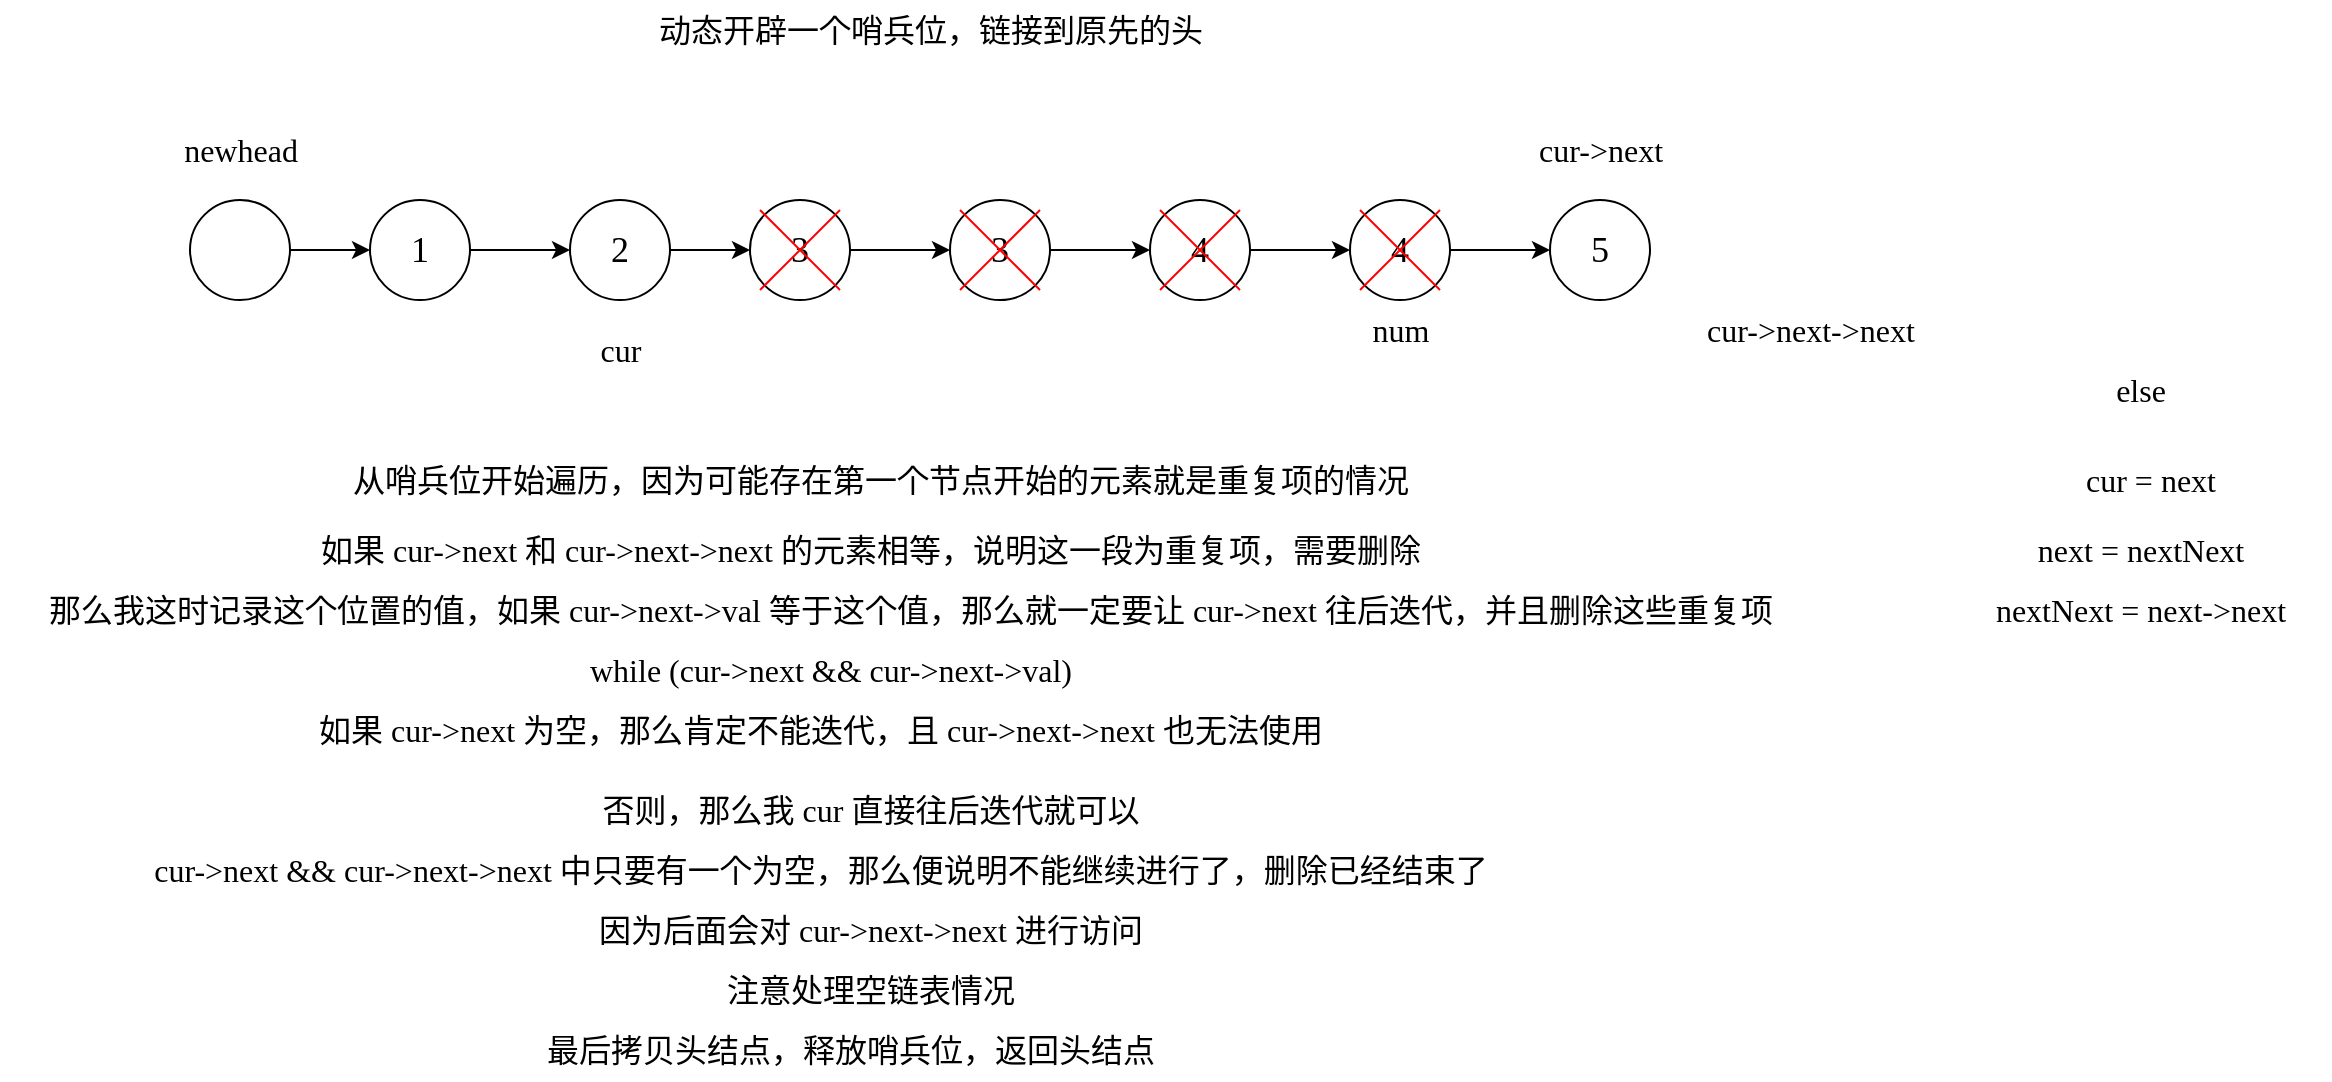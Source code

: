 <mxfile version="20.2.3" type="device"><diagram id="JqE-ApV0PKGKL6nMC_7_" name="第 1 页"><mxGraphModel dx="2938" dy="649" grid="1" gridSize="10" guides="1" tooltips="1" connect="1" arrows="1" fold="1" page="1" pageScale="1" pageWidth="1900" pageHeight="5000" math="0" shadow="0"><root><mxCell id="0"/><mxCell id="1" parent="0"/><mxCell id="q554o3bbng87_7iE9nYt-7" value="" style="edgeStyle=orthogonalEdgeStyle;rounded=0;orthogonalLoop=1;jettySize=auto;html=1;fontFamily=Comic Sans MS;" edge="1" parent="1" source="q554o3bbng87_7iE9nYt-1" target="q554o3bbng87_7iE9nYt-2"><mxGeometry relative="1" as="geometry"/></mxCell><mxCell id="q554o3bbng87_7iE9nYt-1" value="1" style="ellipse;whiteSpace=wrap;html=1;aspect=fixed;fontSize=18;fontFamily=Comic Sans MS;" vertex="1" parent="1"><mxGeometry x="170" y="240" width="50" height="50" as="geometry"/></mxCell><mxCell id="q554o3bbng87_7iE9nYt-8" value="" style="edgeStyle=orthogonalEdgeStyle;rounded=0;orthogonalLoop=1;jettySize=auto;html=1;fontFamily=Comic Sans MS;" edge="1" parent="1" source="q554o3bbng87_7iE9nYt-2" target="q554o3bbng87_7iE9nYt-3"><mxGeometry relative="1" as="geometry"/></mxCell><mxCell id="q554o3bbng87_7iE9nYt-2" value="2" style="ellipse;whiteSpace=wrap;html=1;aspect=fixed;fontSize=18;fontFamily=Comic Sans MS;" vertex="1" parent="1"><mxGeometry x="270" y="240" width="50" height="50" as="geometry"/></mxCell><mxCell id="q554o3bbng87_7iE9nYt-9" value="" style="edgeStyle=orthogonalEdgeStyle;rounded=0;orthogonalLoop=1;jettySize=auto;html=1;fontFamily=Comic Sans MS;" edge="1" parent="1" source="q554o3bbng87_7iE9nYt-3" target="q554o3bbng87_7iE9nYt-4"><mxGeometry relative="1" as="geometry"/></mxCell><mxCell id="q554o3bbng87_7iE9nYt-3" value="3" style="ellipse;whiteSpace=wrap;html=1;aspect=fixed;fontSize=18;fontFamily=Comic Sans MS;" vertex="1" parent="1"><mxGeometry x="360" y="240" width="50" height="50" as="geometry"/></mxCell><mxCell id="q554o3bbng87_7iE9nYt-10" value="" style="edgeStyle=orthogonalEdgeStyle;rounded=0;orthogonalLoop=1;jettySize=auto;html=1;fontFamily=Comic Sans MS;" edge="1" parent="1" source="q554o3bbng87_7iE9nYt-4" target="q554o3bbng87_7iE9nYt-5"><mxGeometry relative="1" as="geometry"/></mxCell><mxCell id="q554o3bbng87_7iE9nYt-4" value="3" style="ellipse;whiteSpace=wrap;html=1;aspect=fixed;fontSize=18;fontFamily=Comic Sans MS;" vertex="1" parent="1"><mxGeometry x="460" y="240" width="50" height="50" as="geometry"/></mxCell><mxCell id="q554o3bbng87_7iE9nYt-11" value="" style="edgeStyle=orthogonalEdgeStyle;rounded=0;orthogonalLoop=1;jettySize=auto;html=1;fontFamily=Comic Sans MS;" edge="1" parent="1" source="q554o3bbng87_7iE9nYt-5" target="q554o3bbng87_7iE9nYt-6"><mxGeometry relative="1" as="geometry"/></mxCell><mxCell id="q554o3bbng87_7iE9nYt-5" value="4" style="ellipse;whiteSpace=wrap;html=1;aspect=fixed;fontSize=18;fontFamily=Comic Sans MS;" vertex="1" parent="1"><mxGeometry x="560" y="240" width="50" height="50" as="geometry"/></mxCell><mxCell id="q554o3bbng87_7iE9nYt-13" value="" style="edgeStyle=orthogonalEdgeStyle;rounded=0;orthogonalLoop=1;jettySize=auto;html=1;fontFamily=Comic Sans MS;" edge="1" parent="1" source="q554o3bbng87_7iE9nYt-6" target="q554o3bbng87_7iE9nYt-12"><mxGeometry relative="1" as="geometry"/></mxCell><mxCell id="q554o3bbng87_7iE9nYt-6" value="4" style="ellipse;whiteSpace=wrap;html=1;aspect=fixed;fontSize=18;fontFamily=Comic Sans MS;" vertex="1" parent="1"><mxGeometry x="660" y="240" width="50" height="50" as="geometry"/></mxCell><mxCell id="q554o3bbng87_7iE9nYt-12" value="5" style="ellipse;whiteSpace=wrap;html=1;aspect=fixed;fontSize=18;fontFamily=Comic Sans MS;" vertex="1" parent="1"><mxGeometry x="760" y="240" width="50" height="50" as="geometry"/></mxCell><mxCell id="q554o3bbng87_7iE9nYt-14" value="&lt;font face=&quot;Comic Sans MS&quot; style=&quot;font-size: 16px;&quot;&gt;newhead&lt;/font&gt;" style="text;html=1;align=center;verticalAlign=middle;resizable=0;points=[];autosize=1;strokeColor=none;fillColor=none;" vertex="1" parent="1"><mxGeometry x="60" y="200" width="90" height="30" as="geometry"/></mxCell><mxCell id="q554o3bbng87_7iE9nYt-16" value="动态开辟一个哨兵位，链接到原先的头" style="text;html=1;align=center;verticalAlign=middle;resizable=0;points=[];autosize=1;strokeColor=none;fillColor=none;fontSize=16;fontFamily=Comic Sans MS;" vertex="1" parent="1"><mxGeometry x="300" y="140" width="300" height="30" as="geometry"/></mxCell><mxCell id="q554o3bbng87_7iE9nYt-42" value="" style="edgeStyle=orthogonalEdgeStyle;rounded=0;orthogonalLoop=1;jettySize=auto;html=1;fontFamily=Comic Sans MS;fontSize=16;" edge="1" parent="1" source="q554o3bbng87_7iE9nYt-41" target="q554o3bbng87_7iE9nYt-1"><mxGeometry relative="1" as="geometry"/></mxCell><mxCell id="q554o3bbng87_7iE9nYt-41" value="" style="ellipse;whiteSpace=wrap;html=1;aspect=fixed;fontSize=18;fontFamily=Comic Sans MS;" vertex="1" parent="1"><mxGeometry x="80" y="240" width="50" height="50" as="geometry"/></mxCell><mxCell id="q554o3bbng87_7iE9nYt-58" value="else" style="text;html=1;align=center;verticalAlign=middle;resizable=0;points=[];autosize=1;strokeColor=none;fillColor=none;fontSize=16;fontFamily=Comic Sans MS;" vertex="1" parent="1"><mxGeometry x="1030" y="320" width="50" height="30" as="geometry"/></mxCell><mxCell id="q554o3bbng87_7iE9nYt-59" value="cur = next" style="text;html=1;align=center;verticalAlign=middle;resizable=0;points=[];autosize=1;strokeColor=none;fillColor=none;fontSize=16;fontFamily=Comic Sans MS;" vertex="1" parent="1"><mxGeometry x="1010" y="365" width="100" height="30" as="geometry"/></mxCell><mxCell id="q554o3bbng87_7iE9nYt-60" value="next = nextNext" style="text;html=1;align=center;verticalAlign=middle;resizable=0;points=[];autosize=1;strokeColor=none;fillColor=none;fontSize=16;fontFamily=Comic Sans MS;" vertex="1" parent="1"><mxGeometry x="980" y="400" width="150" height="30" as="geometry"/></mxCell><mxCell id="q554o3bbng87_7iE9nYt-63" value="nextNext = next-&amp;gt;next" style="text;html=1;align=center;verticalAlign=middle;resizable=0;points=[];autosize=1;strokeColor=none;fillColor=none;fontSize=16;fontFamily=Comic Sans MS;" vertex="1" parent="1"><mxGeometry x="960" y="430" width="190" height="30" as="geometry"/></mxCell><mxCell id="q554o3bbng87_7iE9nYt-83" value="cur" style="text;html=1;align=center;verticalAlign=middle;resizable=0;points=[];autosize=1;strokeColor=none;fillColor=none;fontSize=16;fontFamily=Comic Sans MS;" vertex="1" parent="1"><mxGeometry x="270" y="300" width="50" height="30" as="geometry"/></mxCell><mxCell id="q554o3bbng87_7iE9nYt-84" value="cur-&amp;gt;next" style="text;html=1;align=center;verticalAlign=middle;resizable=0;points=[];autosize=1;strokeColor=none;fillColor=none;fontSize=16;fontFamily=Comic Sans MS;" vertex="1" parent="1"><mxGeometry x="740" y="200" width="90" height="30" as="geometry"/></mxCell><mxCell id="q554o3bbng87_7iE9nYt-85" value="cur-&amp;gt;next-&amp;gt;next" style="text;html=1;align=center;verticalAlign=middle;resizable=0;points=[];autosize=1;strokeColor=none;fillColor=none;fontSize=16;fontFamily=Comic Sans MS;" vertex="1" parent="1"><mxGeometry x="820" y="290" width="140" height="30" as="geometry"/></mxCell><mxCell id="q554o3bbng87_7iE9nYt-86" value="从哨兵位开始遍历，因为可能存在第一个节点开始的元素就是重复项的情况" style="text;html=1;align=center;verticalAlign=middle;resizable=0;points=[];autosize=1;strokeColor=none;fillColor=none;fontSize=16;fontFamily=Comic Sans MS;" vertex="1" parent="1"><mxGeometry x="150" y="365" width="550" height="30" as="geometry"/></mxCell><mxCell id="q554o3bbng87_7iE9nYt-87" value="如果 cur-&amp;gt;next 和 cur-&amp;gt;next-&amp;gt;next 的元素相等，说明这一段为重复项，需要删除" style="text;html=1;align=center;verticalAlign=middle;resizable=0;points=[];autosize=1;strokeColor=none;fillColor=none;fontSize=16;fontFamily=Comic Sans MS;" vertex="1" parent="1"><mxGeometry x="120" y="400" width="600" height="30" as="geometry"/></mxCell><mxCell id="q554o3bbng87_7iE9nYt-88" value="那么我这时记录这个位置的值，如果 cur-&amp;gt;next-&amp;gt;val 等于这个值，那么就一定要让 cur-&amp;gt;next 往后迭代，并且删除这些重复项" style="text;html=1;align=center;verticalAlign=middle;resizable=0;points=[];autosize=1;strokeColor=none;fillColor=none;fontSize=16;fontFamily=Comic Sans MS;" vertex="1" parent="1"><mxGeometry x="-15" y="430" width="910" height="30" as="geometry"/></mxCell><mxCell id="q554o3bbng87_7iE9nYt-89" value="否则，那么我 cur 直接往后迭代就可以" style="text;html=1;align=center;verticalAlign=middle;resizable=0;points=[];autosize=1;strokeColor=none;fillColor=none;fontSize=16;fontFamily=Comic Sans MS;" vertex="1" parent="1"><mxGeometry x="270" y="530" width="300" height="30" as="geometry"/></mxCell><mxCell id="q554o3bbng87_7iE9nYt-90" value="num" style="text;html=1;align=center;verticalAlign=middle;resizable=0;points=[];autosize=1;strokeColor=none;fillColor=none;fontSize=16;fontFamily=Comic Sans MS;" vertex="1" parent="1"><mxGeometry x="660" y="290" width="50" height="30" as="geometry"/></mxCell><mxCell id="q554o3bbng87_7iE9nYt-91" value="" style="endArrow=none;html=1;rounded=0;fontFamily=Comic Sans MS;fontSize=16;entryX=1;entryY=0;entryDx=0;entryDy=0;strokeColor=#FF0000;" edge="1" parent="1"><mxGeometry width="50" height="50" relative="1" as="geometry"><mxPoint x="365" y="285" as="sourcePoint"/><mxPoint x="405" y="245" as="targetPoint"/></mxGeometry></mxCell><mxCell id="q554o3bbng87_7iE9nYt-92" value="" style="endArrow=none;html=1;rounded=0;fontFamily=Comic Sans MS;fontSize=16;strokeColor=#FF0000;" edge="1" parent="1"><mxGeometry width="50" height="50" relative="1" as="geometry"><mxPoint x="365" y="245" as="sourcePoint"/><mxPoint x="405" y="285" as="targetPoint"/></mxGeometry></mxCell><mxCell id="q554o3bbng87_7iE9nYt-93" value="" style="endArrow=none;html=1;rounded=0;fontFamily=Comic Sans MS;fontSize=16;entryX=1;entryY=0;entryDx=0;entryDy=0;strokeColor=#FF0000;" edge="1" parent="1"><mxGeometry width="50" height="50" relative="1" as="geometry"><mxPoint x="465" y="285" as="sourcePoint"/><mxPoint x="505" y="245" as="targetPoint"/></mxGeometry></mxCell><mxCell id="q554o3bbng87_7iE9nYt-94" value="" style="endArrow=none;html=1;rounded=0;fontFamily=Comic Sans MS;fontSize=16;strokeColor=#FF0000;" edge="1" parent="1"><mxGeometry width="50" height="50" relative="1" as="geometry"><mxPoint x="465" y="245" as="sourcePoint"/><mxPoint x="505" y="285" as="targetPoint"/></mxGeometry></mxCell><mxCell id="q554o3bbng87_7iE9nYt-95" value="while (cur-&amp;gt;next &amp;amp;&amp;amp; cur-&amp;gt;next-&amp;gt;val)" style="text;html=1;align=center;verticalAlign=middle;resizable=0;points=[];autosize=1;strokeColor=none;fillColor=none;fontSize=16;fontFamily=Comic Sans MS;" vertex="1" parent="1"><mxGeometry x="260" y="460" width="280" height="30" as="geometry"/></mxCell><mxCell id="q554o3bbng87_7iE9nYt-96" value="如果 cur-&amp;gt;next 为空，那么肯定不能迭代，且 cur-&amp;gt;next-&amp;gt;next 也无法使用" style="text;html=1;align=center;verticalAlign=middle;resizable=0;points=[];autosize=1;strokeColor=none;fillColor=none;fontSize=16;fontFamily=Comic Sans MS;" vertex="1" parent="1"><mxGeometry x="120" y="490" width="550" height="30" as="geometry"/></mxCell><mxCell id="q554o3bbng87_7iE9nYt-97" value="" style="endArrow=none;html=1;rounded=0;fontFamily=Comic Sans MS;fontSize=16;entryX=1;entryY=0;entryDx=0;entryDy=0;strokeColor=#FF0000;" edge="1" parent="1"><mxGeometry width="50" height="50" relative="1" as="geometry"><mxPoint x="565" y="285" as="sourcePoint"/><mxPoint x="605" y="245" as="targetPoint"/></mxGeometry></mxCell><mxCell id="q554o3bbng87_7iE9nYt-98" value="" style="endArrow=none;html=1;rounded=0;fontFamily=Comic Sans MS;fontSize=16;strokeColor=#FF0000;" edge="1" parent="1"><mxGeometry width="50" height="50" relative="1" as="geometry"><mxPoint x="565" y="245" as="sourcePoint"/><mxPoint x="605" y="285" as="targetPoint"/></mxGeometry></mxCell><mxCell id="q554o3bbng87_7iE9nYt-99" value="" style="endArrow=none;html=1;rounded=0;fontFamily=Comic Sans MS;fontSize=16;entryX=1;entryY=0;entryDx=0;entryDy=0;strokeColor=#FF0000;" edge="1" parent="1"><mxGeometry width="50" height="50" relative="1" as="geometry"><mxPoint x="665" y="285" as="sourcePoint"/><mxPoint x="705" y="245" as="targetPoint"/></mxGeometry></mxCell><mxCell id="q554o3bbng87_7iE9nYt-100" value="" style="endArrow=none;html=1;rounded=0;fontFamily=Comic Sans MS;fontSize=16;strokeColor=#FF0000;" edge="1" parent="1"><mxGeometry width="50" height="50" relative="1" as="geometry"><mxPoint x="665" y="245" as="sourcePoint"/><mxPoint x="705" y="285" as="targetPoint"/></mxGeometry></mxCell><mxCell id="q554o3bbng87_7iE9nYt-101" value="cur-&amp;gt;next &amp;amp;&amp;amp; cur-&amp;gt;next-&amp;gt;next 中只要有一个为空，那么便说明不能继续进行了，删除已经结束了" style="text;html=1;align=center;verticalAlign=middle;resizable=0;points=[];autosize=1;strokeColor=none;fillColor=none;fontSize=16;fontFamily=Comic Sans MS;" vertex="1" parent="1"><mxGeometry x="40" y="560" width="710" height="30" as="geometry"/></mxCell><mxCell id="q554o3bbng87_7iE9nYt-102" value="因为后面会对 cur-&amp;gt;next-&amp;gt;next 进行访问" style="text;html=1;align=center;verticalAlign=middle;resizable=0;points=[];autosize=1;strokeColor=none;fillColor=none;fontSize=16;fontFamily=Comic Sans MS;" vertex="1" parent="1"><mxGeometry x="265" y="590" width="310" height="30" as="geometry"/></mxCell><mxCell id="q554o3bbng87_7iE9nYt-103" value="注意处理空链表情况" style="text;html=1;align=center;verticalAlign=middle;resizable=0;points=[];autosize=1;strokeColor=none;fillColor=none;fontSize=16;fontFamily=Comic Sans MS;" vertex="1" parent="1"><mxGeometry x="335" y="620" width="170" height="30" as="geometry"/></mxCell><mxCell id="q554o3bbng87_7iE9nYt-104" value="最后拷贝头结点，释放哨兵位，返回头结点" style="text;html=1;align=center;verticalAlign=middle;resizable=0;points=[];autosize=1;strokeColor=none;fillColor=none;fontSize=16;fontFamily=Comic Sans MS;" vertex="1" parent="1"><mxGeometry x="245" y="650" width="330" height="30" as="geometry"/></mxCell></root></mxGraphModel></diagram></mxfile>